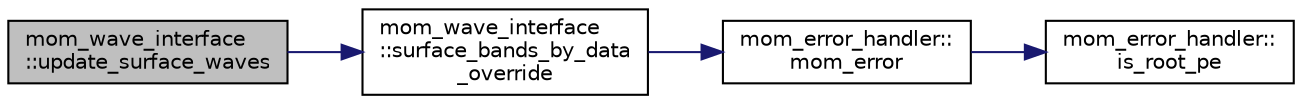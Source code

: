digraph "mom_wave_interface::update_surface_waves"
{
 // INTERACTIVE_SVG=YES
 // LATEX_PDF_SIZE
  edge [fontname="Helvetica",fontsize="10",labelfontname="Helvetica",labelfontsize="10"];
  node [fontname="Helvetica",fontsize="10",shape=record];
  rankdir="LR";
  Node1 [label="mom_wave_interface\l::update_surface_waves",height=0.2,width=0.4,color="black", fillcolor="grey75", style="filled", fontcolor="black",tooltip="Subroutine that handles updating of surface wave/Stokes drift related properties."];
  Node1 -> Node2 [color="midnightblue",fontsize="10",style="solid",fontname="Helvetica"];
  Node2 [label="mom_wave_interface\l::surface_bands_by_data\l_override",height=0.2,width=0.4,color="black", fillcolor="white", style="filled",URL="$namespacemom__wave__interface.html#a01dd0c089dab89934450a7a699255658",tooltip="A subroutine to fill the Stokes drift from a NetCDF file using the data_override procedures."];
  Node2 -> Node3 [color="midnightblue",fontsize="10",style="solid",fontname="Helvetica"];
  Node3 [label="mom_error_handler::\lmom_error",height=0.2,width=0.4,color="black", fillcolor="white", style="filled",URL="$namespacemom__error__handler.html#a460cfb79a06c29fc249952c2a3710d67",tooltip="This provides a convenient interface for writing an mpp_error message with run-time filter based on a..."];
  Node3 -> Node4 [color="midnightblue",fontsize="10",style="solid",fontname="Helvetica"];
  Node4 [label="mom_error_handler::\lis_root_pe",height=0.2,width=0.4,color="black", fillcolor="white", style="filled",URL="$namespacemom__error__handler.html#ad5f00a53059c72fe2332d1436c80ca71",tooltip="This returns .true. if the current PE is the root PE."];
}
